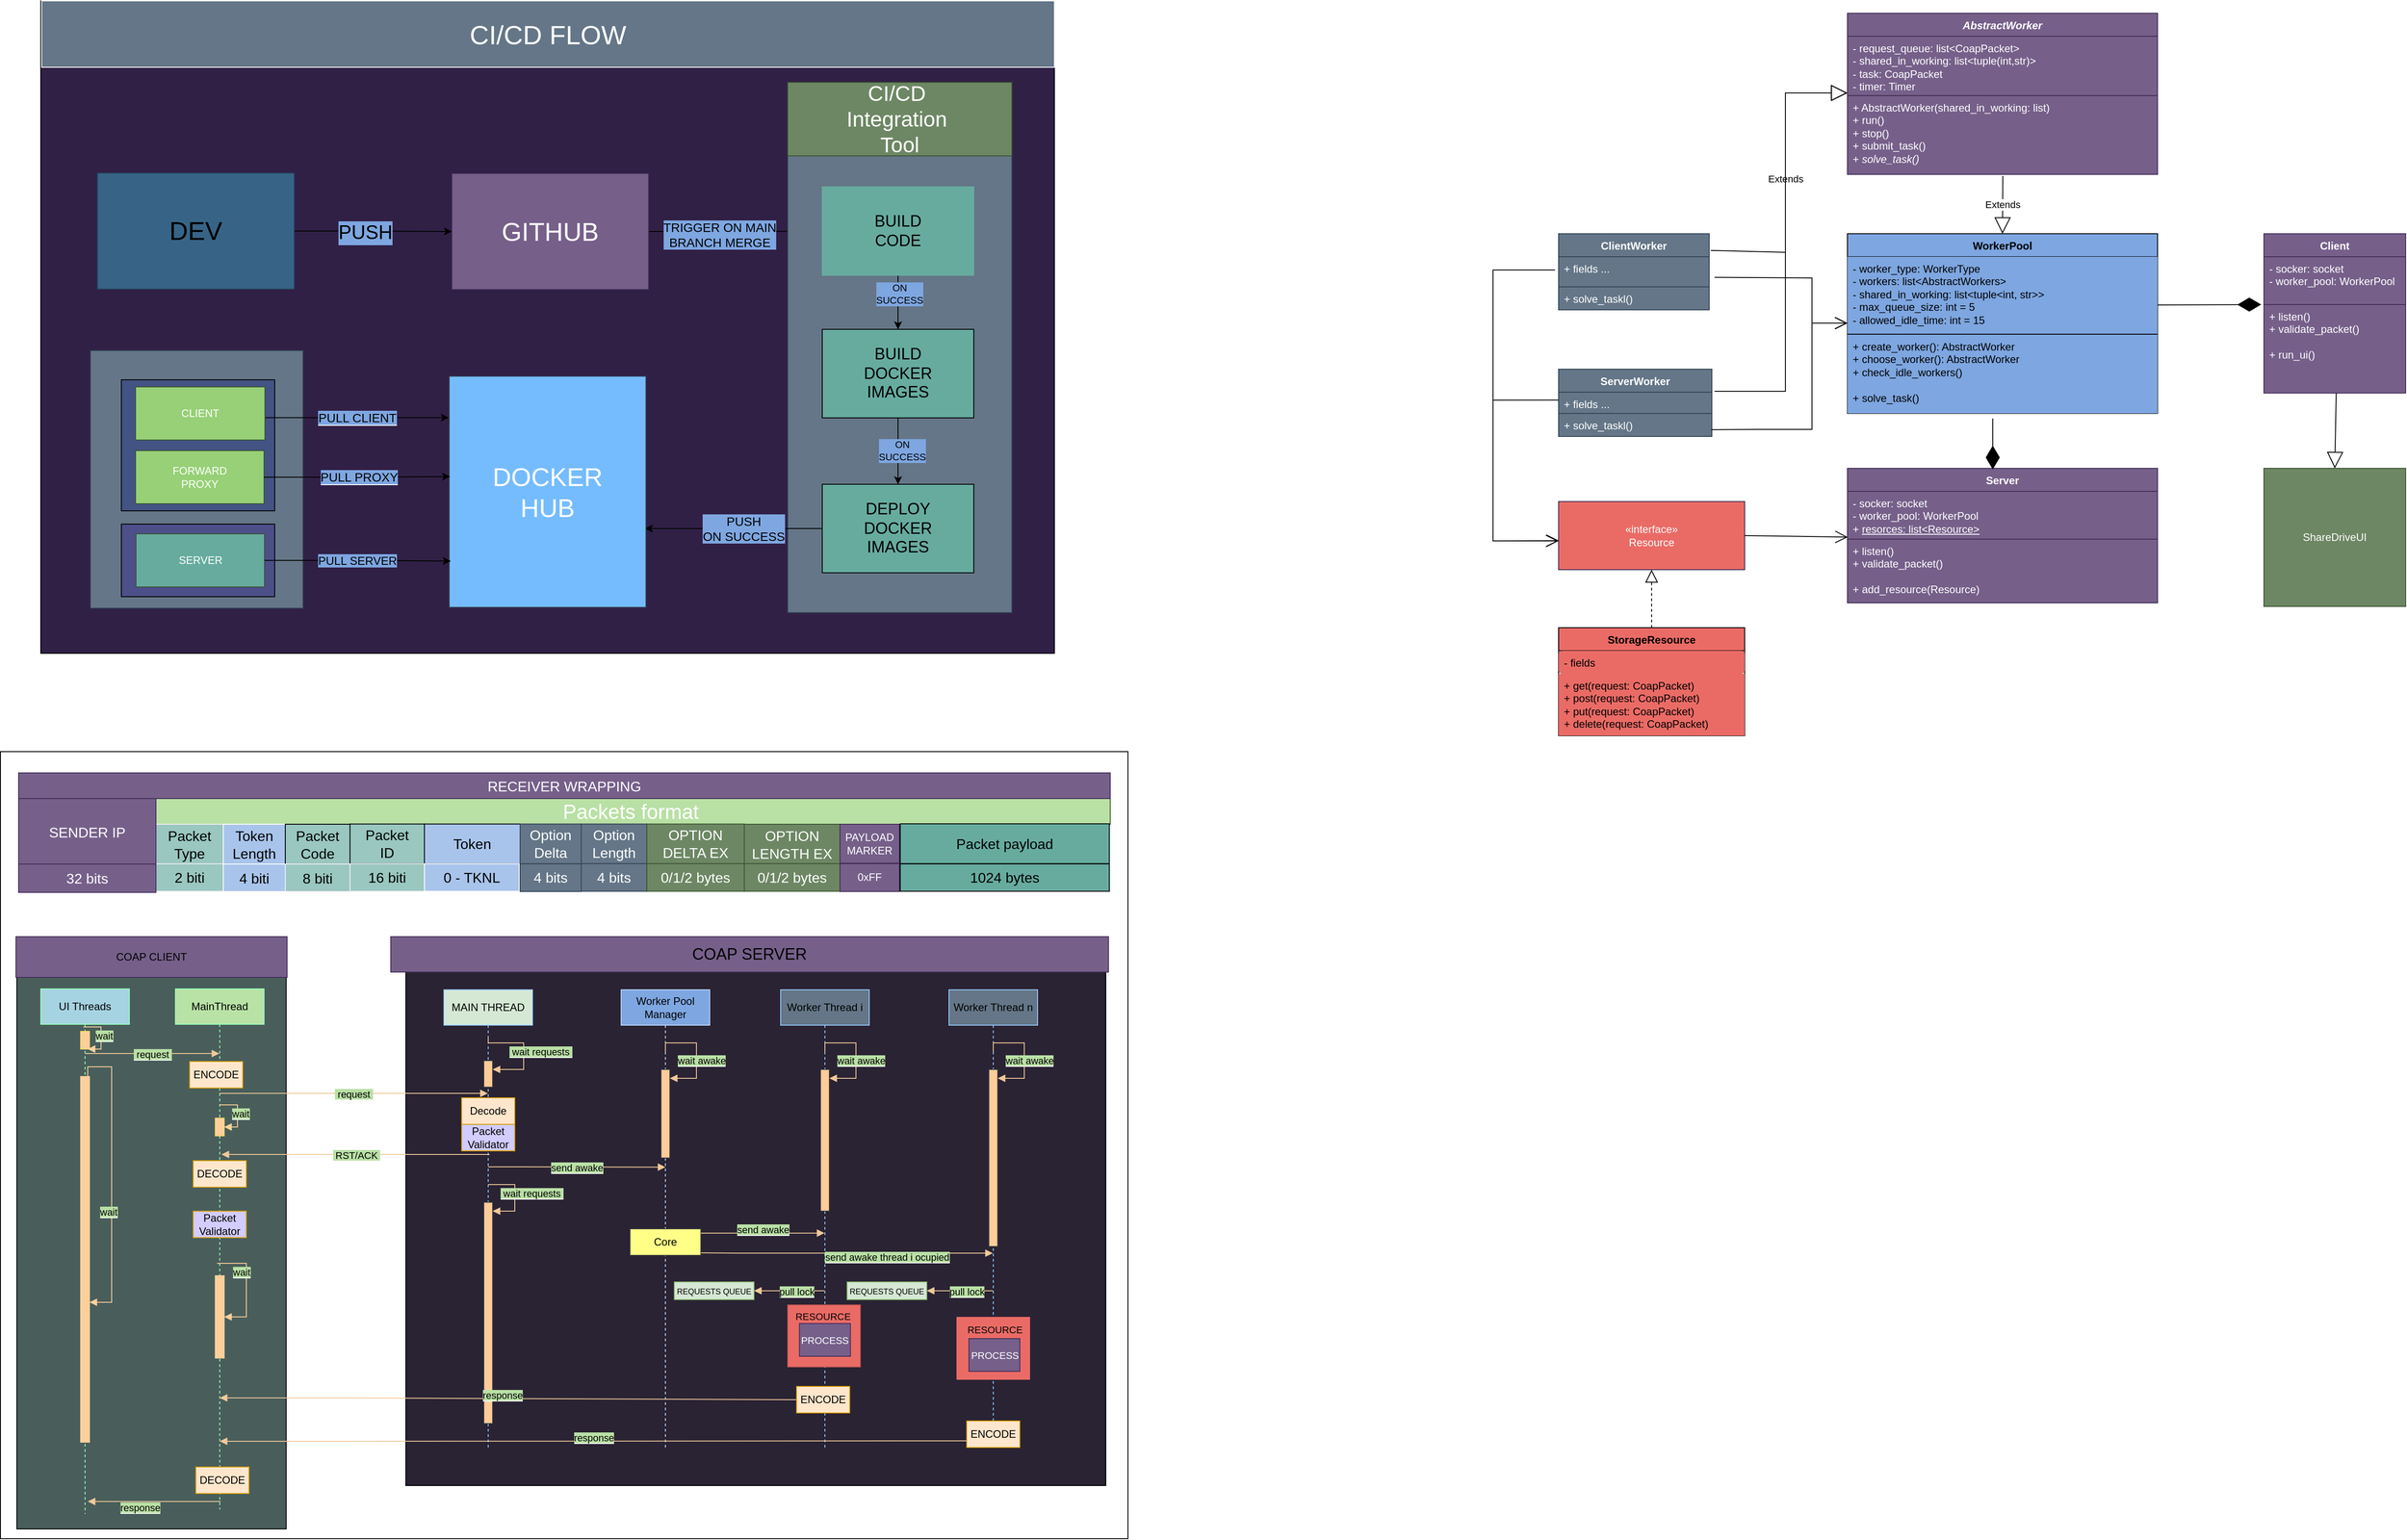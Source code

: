 <mxfile version="22.1.2" type="device">
  <diagram name="Page-1" id="2YBvvXClWsGukQMizWep">
    <mxGraphModel dx="2521" dy="2064" grid="1" gridSize="10" guides="1" tooltips="1" connect="1" arrows="1" fold="1" page="1" pageScale="1" pageWidth="850" pageHeight="1100" math="0" shadow="0">
      <root>
        <mxCell id="0" />
        <mxCell id="1" parent="0" />
        <mxCell id="6kbEfd7pB--qjmriXDOf-19" value="" style="rounded=0;whiteSpace=wrap;html=1;" parent="1" vertex="1">
          <mxGeometry x="-314.5" y="-96" width="1272.5" height="889" as="geometry" />
        </mxCell>
        <mxCell id="bfkDFO_SThVbLGaq-HxU-64" value="" style="html=1;whiteSpace=wrap;fillColor=#495E5B;" parent="1" vertex="1">
          <mxGeometry x="-296" y="159" width="304" height="623" as="geometry" />
        </mxCell>
        <mxCell id="bfkDFO_SThVbLGaq-HxU-4" value="" style="rounded=0;whiteSpace=wrap;html=1;fillColor=#2A2333;strokeColor=default;" parent="1" vertex="1">
          <mxGeometry x="143" y="113" width="790" height="620" as="geometry" />
        </mxCell>
        <mxCell id="bfkDFO_SThVbLGaq-HxU-5" value="&lt;font color=&quot;#030303&quot; style=&quot;font-size: 18px;&quot;&gt;COAP SERVER&lt;/font&gt;" style="rounded=0;whiteSpace=wrap;html=1;fillColor=#76608a;strokeColor=#432D57;fontColor=#ffffff;" parent="1" vertex="1">
          <mxGeometry x="126" y="113" width="810" height="40" as="geometry" />
        </mxCell>
        <mxCell id="bfkDFO_SThVbLGaq-HxU-9" value="MAIN THREAD" style="shape=umlLifeline;perimeter=lifelinePerimeter;whiteSpace=wrap;html=1;container=1;dropTarget=0;collapsible=0;recursiveResize=0;outlineConnect=0;portConstraint=eastwest;newEdgeStyle={&quot;curved&quot;:0,&quot;rounded&quot;:0};fillColor=#D5E8D4;strokeColor=#95CCFF;fontColor=#000000;" parent="1" vertex="1">
          <mxGeometry x="186" y="173" width="100" height="520" as="geometry" />
        </mxCell>
        <mxCell id="bfkDFO_SThVbLGaq-HxU-12" value="" style="html=1;points=[[0,0,0,0,5],[0,1,0,0,-5],[1,0,0,0,5],[1,1,0,0,-5]];perimeter=orthogonalPerimeter;outlineConnect=0;targetShapes=umlLifeline;portConstraint=eastwest;newEdgeStyle={&quot;curved&quot;:0,&quot;rounded&quot;:0};fillColor=#ffcc99;strokeColor=#36393d;" parent="bfkDFO_SThVbLGaq-HxU-9" vertex="1">
          <mxGeometry x="45" y="80" width="10" height="30" as="geometry" />
        </mxCell>
        <mxCell id="bfkDFO_SThVbLGaq-HxU-13" value="&lt;span style=&quot;background-color: rgb(185, 224, 165);&quot;&gt;&lt;font color=&quot;#000000&quot;&gt;&amp;nbsp;wait requests&amp;nbsp;&lt;/font&gt;&lt;/span&gt;" style="html=1;align=left;spacingLeft=2;endArrow=block;rounded=0;edgeStyle=orthogonalEdgeStyle;curved=0;rounded=0;exitX=0.5;exitY=0.105;exitDx=0;exitDy=0;exitPerimeter=0;strokeColor=#F0C89A;" parent="bfkDFO_SThVbLGaq-HxU-9" source="bfkDFO_SThVbLGaq-HxU-9" target="bfkDFO_SThVbLGaq-HxU-12" edge="1">
          <mxGeometry x="-0.54" y="-10" relative="1" as="geometry">
            <mxPoint x="60" y="60" as="sourcePoint" />
            <Array as="points">
              <mxPoint x="90" y="60" />
              <mxPoint x="90" y="90" />
            </Array>
            <mxPoint as="offset" />
          </mxGeometry>
        </mxCell>
        <mxCell id="bfkDFO_SThVbLGaq-HxU-59" value="" style="html=1;points=[[0,0,0,0,5],[0,1,0,0,-5],[1,0,0,0,5],[1,1,0,0,-5]];perimeter=orthogonalPerimeter;outlineConnect=0;targetShapes=umlLifeline;portConstraint=eastwest;newEdgeStyle={&quot;curved&quot;:0,&quot;rounded&quot;:0};fillColor=#ffcc99;strokeColor=#36393d;" parent="bfkDFO_SThVbLGaq-HxU-9" vertex="1">
          <mxGeometry x="45" y="240" width="10" height="250" as="geometry" />
        </mxCell>
        <mxCell id="bfkDFO_SThVbLGaq-HxU-60" value="&lt;span style=&quot;background-color: rgb(185, 224, 165);&quot;&gt;&lt;font color=&quot;#000000&quot;&gt;&amp;nbsp;wait requests&amp;nbsp;&lt;/font&gt;&lt;/span&gt;" style="html=1;align=left;spacingLeft=2;endArrow=block;rounded=0;edgeStyle=orthogonalEdgeStyle;curved=0;rounded=0;fillColor=#ffcc99;strokeColor=#F0C89A;" parent="bfkDFO_SThVbLGaq-HxU-9" target="bfkDFO_SThVbLGaq-HxU-59" edge="1">
          <mxGeometry x="-0.765" y="-10" relative="1" as="geometry">
            <mxPoint x="50" y="220" as="sourcePoint" />
            <Array as="points">
              <mxPoint x="80" y="250" />
            </Array>
            <mxPoint as="offset" />
          </mxGeometry>
        </mxCell>
        <mxCell id="bfkDFO_SThVbLGaq-HxU-15" value="&lt;font color=&quot;#000000&quot;&gt;MainThread&lt;/font&gt;" style="shape=umlLifeline;perimeter=lifelinePerimeter;whiteSpace=wrap;html=1;container=1;dropTarget=0;collapsible=0;recursiveResize=0;outlineConnect=0;portConstraint=eastwest;newEdgeStyle={&quot;curved&quot;:0,&quot;rounded&quot;:0};fillColor=#b9e2a6;strokeColor=#94ffb8;" parent="1" vertex="1">
          <mxGeometry x="-117" y="172" width="100" height="588" as="geometry" />
        </mxCell>
        <mxCell id="bfkDFO_SThVbLGaq-HxU-68" value="" style="html=1;points=[[0,0,0,0,5],[0,1,0,0,-5],[1,0,0,0,5],[1,1,0,0,-5]];perimeter=orthogonalPerimeter;outlineConnect=0;targetShapes=umlLifeline;portConstraint=eastwest;newEdgeStyle={&quot;curved&quot;:0,&quot;rounded&quot;:0};strokeColor=#fccf9b;fillColor=#fccf9b;" parent="bfkDFO_SThVbLGaq-HxU-15" vertex="1">
          <mxGeometry x="45" y="324" width="10" height="93" as="geometry" />
        </mxCell>
        <mxCell id="bfkDFO_SThVbLGaq-HxU-69" value="&lt;span style=&quot;background-color: rgb(185, 224, 165);&quot;&gt;&lt;font color=&quot;#000000&quot;&gt;wait&lt;/font&gt;&lt;/span&gt;" style="html=1;align=left;spacingLeft=2;endArrow=block;rounded=0;edgeStyle=orthogonalEdgeStyle;curved=0;rounded=0;strokeColor=#fccf9b;" parent="bfkDFO_SThVbLGaq-HxU-15" target="bfkDFO_SThVbLGaq-HxU-68" edge="1">
          <mxGeometry x="-0.765" y="-10" relative="1" as="geometry">
            <mxPoint x="47" y="310" as="sourcePoint" />
            <Array as="points">
              <mxPoint x="50" y="310" />
              <mxPoint x="80" y="310" />
              <mxPoint x="80" y="410" />
            </Array>
            <mxPoint as="offset" />
          </mxGeometry>
        </mxCell>
        <mxCell id="bfkDFO_SThVbLGaq-HxU-16" value="&lt;span style=&quot;background-color: rgb(185, 224, 165);&quot;&gt;&lt;font color=&quot;#000000&quot;&gt;&amp;nbsp;request&amp;nbsp;&lt;/font&gt;&lt;/span&gt;" style="html=1;verticalAlign=bottom;endArrow=block;curved=0;rounded=0;strokeColor=#F0C89A;" parent="1" edge="1">
          <mxGeometry x="0.002" y="-10" width="80" relative="1" as="geometry">
            <mxPoint x="-67.553" y="290" as="sourcePoint" />
            <mxPoint x="235.5" y="290" as="targetPoint" />
            <Array as="points">
              <mxPoint x="-1" y="290" />
              <mxPoint x="39" y="290" />
            </Array>
            <mxPoint as="offset" />
          </mxGeometry>
        </mxCell>
        <mxCell id="bfkDFO_SThVbLGaq-HxU-21" value="&lt;font color=&quot;#000000&quot;&gt;Worker Pool&lt;br&gt;Manager&lt;/font&gt;" style="shape=umlLifeline;perimeter=lifelinePerimeter;whiteSpace=wrap;html=1;container=1;dropTarget=0;collapsible=0;recursiveResize=0;outlineConnect=0;portConstraint=eastwest;newEdgeStyle={&quot;curved&quot;:0,&quot;rounded&quot;:0};fillColor=#7EA6E0;fontColor=#ffffff;strokeColor=#bdd8ff;" parent="1" vertex="1">
          <mxGeometry x="386" y="173" width="100" height="520" as="geometry" />
        </mxCell>
        <mxCell id="bfkDFO_SThVbLGaq-HxU-24" value="" style="html=1;points=[[0,0,0,0,5],[0,1,0,0,-5],[1,0,0,0,5],[1,1,0,0,-5]];perimeter=orthogonalPerimeter;outlineConnect=0;targetShapes=umlLifeline;portConstraint=eastwest;newEdgeStyle={&quot;curved&quot;:0,&quot;rounded&quot;:0};fillColor=#ffcc99;strokeColor=#36393d;" parent="bfkDFO_SThVbLGaq-HxU-21" vertex="1">
          <mxGeometry x="45" y="90" width="10" height="100" as="geometry" />
        </mxCell>
        <mxCell id="bfkDFO_SThVbLGaq-HxU-25" value="&lt;font style=&quot;background-color: rgb(185, 224, 165);&quot; color=&quot;#000000&quot;&gt;wait awake&lt;/font&gt;" style="html=1;align=left;spacingLeft=2;endArrow=block;rounded=0;edgeStyle=orthogonalEdgeStyle;curved=0;rounded=0;fillColor=#ffcc99;strokeColor=#F0C89A;" parent="bfkDFO_SThVbLGaq-HxU-21" target="bfkDFO_SThVbLGaq-HxU-24" edge="1">
          <mxGeometry x="-1" y="-14" relative="1" as="geometry">
            <mxPoint x="50" y="70" as="sourcePoint" />
            <Array as="points">
              <mxPoint x="50" y="60" />
              <mxPoint x="85" y="60" />
              <mxPoint x="85" y="100" />
            </Array>
            <mxPoint x="-4" y="10" as="offset" />
          </mxGeometry>
        </mxCell>
        <mxCell id="bfkDFO_SThVbLGaq-HxU-23" value="&lt;span style=&quot;background-color: rgb(185, 224, 165);&quot;&gt;&lt;font color=&quot;#000000&quot;&gt;send awake&lt;/font&gt;&lt;/span&gt;" style="html=1;verticalAlign=bottom;endArrow=block;rounded=0;entryX=0.5;entryY=0.306;entryDx=0;entryDy=0;entryPerimeter=0;fillColor=#ffcc99;strokeColor=#F0C89A;" parent="1" edge="1">
          <mxGeometry x="0.001" y="-10" width="80" relative="1" as="geometry">
            <mxPoint x="235.929" y="373" as="sourcePoint" />
            <mxPoint x="436" y="373.36" as="targetPoint" />
            <Array as="points">
              <mxPoint x="276" y="373" />
            </Array>
            <mxPoint as="offset" />
          </mxGeometry>
        </mxCell>
        <mxCell id="bfkDFO_SThVbLGaq-HxU-27" value="Core" style="html=1;whiteSpace=wrap;fillColor=#ffff88;strokeColor=#36393d;fontColor=#000000;" parent="1" vertex="1">
          <mxGeometry x="396" y="443" width="80" height="30" as="geometry" />
        </mxCell>
        <mxCell id="bfkDFO_SThVbLGaq-HxU-28" value="&lt;font color=&quot;#000000&quot;&gt;Worker Thread i&lt;/font&gt;" style="shape=umlLifeline;perimeter=lifelinePerimeter;whiteSpace=wrap;html=1;container=1;dropTarget=0;collapsible=0;recursiveResize=0;outlineConnect=0;portConstraint=eastwest;newEdgeStyle={&quot;curved&quot;:0,&quot;rounded&quot;:0};fillColor=#647687;fontColor=#ffffff;strokeColor=#95CCFF;" parent="1" vertex="1">
          <mxGeometry x="566" y="173" width="100" height="520" as="geometry" />
        </mxCell>
        <mxCell id="bfkDFO_SThVbLGaq-HxU-33" value="" style="html=1;points=[[0,0,0,0,5],[0,1,0,0,-5],[1,0,0,0,5],[1,1,0,0,-5]];perimeter=orthogonalPerimeter;outlineConnect=0;targetShapes=umlLifeline;portConstraint=eastwest;newEdgeStyle={&quot;curved&quot;:0,&quot;rounded&quot;:0};fillColor=#ffcc99;strokeColor=#36393d;" parent="bfkDFO_SThVbLGaq-HxU-28" vertex="1">
          <mxGeometry x="45" y="90" width="10" height="160" as="geometry" />
        </mxCell>
        <mxCell id="bfkDFO_SThVbLGaq-HxU-34" value="&lt;font style=&quot;background-color: rgb(185, 224, 165);&quot; color=&quot;#000000&quot;&gt;wait awake&lt;/font&gt;" style="html=1;align=left;spacingLeft=2;endArrow=block;rounded=0;edgeStyle=orthogonalEdgeStyle;curved=0;rounded=0;strokeColor=#F0C89A;" parent="bfkDFO_SThVbLGaq-HxU-28" target="bfkDFO_SThVbLGaq-HxU-33" edge="1">
          <mxGeometry x="-1" y="-14" relative="1" as="geometry">
            <mxPoint x="50" y="70" as="sourcePoint" />
            <Array as="points">
              <mxPoint x="50" y="70" />
              <mxPoint x="50" y="60" />
              <mxPoint x="85" y="60" />
              <mxPoint x="85" y="100" />
            </Array>
            <mxPoint x="-4" y="10" as="offset" />
          </mxGeometry>
        </mxCell>
        <mxCell id="bfkDFO_SThVbLGaq-HxU-31" value="&lt;font style=&quot;background-color: rgb(185, 224, 165);&quot; color=&quot;#000000&quot;&gt;send awake&lt;/font&gt;" style="html=1;verticalAlign=bottom;endArrow=block;curved=0;rounded=0;strokeColor=#F0C89A;" parent="1" edge="1">
          <mxGeometry x="0.006" y="-5" width="80" relative="1" as="geometry">
            <mxPoint x="476" y="447.82" as="sourcePoint" />
            <mxPoint x="615.5" y="447.82" as="targetPoint" />
            <Array as="points">
              <mxPoint x="506" y="447.82" />
              <mxPoint x="596" y="447.82" />
            </Array>
            <mxPoint as="offset" />
          </mxGeometry>
        </mxCell>
        <mxCell id="bfkDFO_SThVbLGaq-HxU-32" value="&lt;font style=&quot;font-size: 9px;&quot;&gt;REQUESTS QUEUE&lt;/font&gt;" style="rounded=0;whiteSpace=wrap;html=1;fillColor=#d5e8d4;strokeColor=#82b366;fontColor=#000000;" parent="1" vertex="1">
          <mxGeometry x="446" y="503" width="90" height="20" as="geometry" />
        </mxCell>
        <mxCell id="bfkDFO_SThVbLGaq-HxU-35" value="&lt;font style=&quot;background-color: rgb(185, 224, 165);&quot; color=&quot;#000000&quot;&gt;pull lock&lt;/font&gt;" style="html=1;verticalAlign=bottom;endArrow=block;curved=0;rounded=0;entryX=1;entryY=0.5;entryDx=0;entryDy=0;strokeColor=#F0C89A;" parent="1" source="bfkDFO_SThVbLGaq-HxU-28" target="bfkDFO_SThVbLGaq-HxU-32" edge="1">
          <mxGeometry x="-0.212" y="10" width="80" relative="1" as="geometry">
            <mxPoint x="346" y="403" as="sourcePoint" />
            <mxPoint x="426" y="403" as="targetPoint" />
            <mxPoint as="offset" />
          </mxGeometry>
        </mxCell>
        <mxCell id="bfkDFO_SThVbLGaq-HxU-36" value="" style="html=1;whiteSpace=wrap;fillColor=#EA6B66;strokeColor=#b85450;fontColor=#000000;" parent="1" vertex="1">
          <mxGeometry x="574" y="529" width="82" height="70" as="geometry" />
        </mxCell>
        <mxCell id="bfkDFO_SThVbLGaq-HxU-40" value="&lt;span style=&quot;background-color: rgb(185, 224, 165);&quot;&gt;&lt;font color=&quot;#000000&quot;&gt;&amp;nbsp;RST/ACK&amp;nbsp;&lt;/font&gt;&lt;/span&gt;" style="html=1;verticalAlign=bottom;endArrow=block;curved=0;rounded=0;strokeColor=#F0C89A;" parent="1" edge="1">
          <mxGeometry x="-0.004" y="10" width="80" relative="1" as="geometry">
            <mxPoint x="237.5" y="359" as="sourcePoint" />
            <mxPoint x="-65" y="359" as="targetPoint" />
            <mxPoint as="offset" />
          </mxGeometry>
        </mxCell>
        <mxCell id="bfkDFO_SThVbLGaq-HxU-45" value="&lt;span style=&quot;background-color: rgb(185, 224, 165);&quot;&gt;&lt;font color=&quot;#000000&quot;&gt;response&lt;/font&gt;&lt;/span&gt;" style="html=1;verticalAlign=bottom;endArrow=block;curved=0;rounded=0;exitX=0;exitY=0.5;exitDx=0;exitDy=0;strokeColor=#F0C89A;" parent="1" source="bfkDFO_SThVbLGaq-HxU-55" target="bfkDFO_SThVbLGaq-HxU-15" edge="1">
          <mxGeometry x="0.018" y="5" width="80" relative="1" as="geometry">
            <mxPoint x="558.5" y="608" as="sourcePoint" />
            <mxPoint x="-70" y="613" as="targetPoint" />
            <Array as="points">
              <mxPoint x="79" y="634" />
            </Array>
            <mxPoint as="offset" />
          </mxGeometry>
        </mxCell>
        <mxCell id="bfkDFO_SThVbLGaq-HxU-46" value="Worker Thread n" style="shape=umlLifeline;perimeter=lifelinePerimeter;whiteSpace=wrap;html=1;container=1;dropTarget=0;collapsible=0;recursiveResize=0;outlineConnect=0;portConstraint=eastwest;newEdgeStyle={&quot;curved&quot;:0,&quot;rounded&quot;:0};fillColor=#647687;fontColor=#000000;strokeColor=#95CBFF;" parent="1" vertex="1">
          <mxGeometry x="756" y="173" width="100" height="520" as="geometry" />
        </mxCell>
        <mxCell id="bfkDFO_SThVbLGaq-HxU-47" value="" style="html=1;points=[[0,0,0,0,5],[0,1,0,0,-5],[1,0,0,0,5],[1,1,0,0,-5]];perimeter=orthogonalPerimeter;outlineConnect=0;targetShapes=umlLifeline;portConstraint=eastwest;newEdgeStyle={&quot;curved&quot;:0,&quot;rounded&quot;:0};fillColor=#ffcc99;strokeColor=#36393d;" parent="bfkDFO_SThVbLGaq-HxU-46" vertex="1">
          <mxGeometry x="45" y="90" width="10" height="200" as="geometry" />
        </mxCell>
        <mxCell id="bfkDFO_SThVbLGaq-HxU-48" value="&lt;font style=&quot;background-color: rgb(185, 224, 165);&quot; color=&quot;#000000&quot;&gt;wait awake&lt;/font&gt;" style="html=1;align=left;spacingLeft=2;endArrow=block;rounded=0;edgeStyle=orthogonalEdgeStyle;curved=0;rounded=0;strokeColor=#F0C89A;" parent="bfkDFO_SThVbLGaq-HxU-46" target="bfkDFO_SThVbLGaq-HxU-47" edge="1">
          <mxGeometry x="-1" y="-14" relative="1" as="geometry">
            <mxPoint x="50" y="70" as="sourcePoint" />
            <Array as="points">
              <mxPoint x="50" y="70" />
              <mxPoint x="50" y="60" />
              <mxPoint x="85" y="60" />
              <mxPoint x="85" y="100" />
            </Array>
            <mxPoint x="-4" y="10" as="offset" />
          </mxGeometry>
        </mxCell>
        <mxCell id="bfkDFO_SThVbLGaq-HxU-49" value="&lt;span style=&quot;background-color: rgb(185, 224, 165);&quot;&gt;&lt;font color=&quot;#000000&quot;&gt;pull lock&lt;/font&gt;&lt;/span&gt;" style="html=1;verticalAlign=bottom;endArrow=block;curved=0;rounded=0;entryX=1;entryY=0.5;entryDx=0;entryDy=0;strokeColor=#F0C89A;" parent="1" source="bfkDFO_SThVbLGaq-HxU-46" target="bfkDFO_SThVbLGaq-HxU-52" edge="1">
          <mxGeometry x="-0.212" y="10" width="80" relative="1" as="geometry">
            <mxPoint x="536" y="403" as="sourcePoint" />
            <mxPoint x="756" y="513" as="targetPoint" />
            <mxPoint as="offset" />
          </mxGeometry>
        </mxCell>
        <mxCell id="bfkDFO_SThVbLGaq-HxU-51" value="ENCODE" style="html=1;whiteSpace=wrap;fillColor=#ffe6cc;strokeColor=#d79b00;fontColor=#000000;" parent="1" vertex="1">
          <mxGeometry x="776" y="660" width="60" height="30" as="geometry" />
        </mxCell>
        <mxCell id="bfkDFO_SThVbLGaq-HxU-52" value="&lt;font style=&quot;font-size: 9px;&quot;&gt;REQUESTS QUEUE&lt;/font&gt;" style="rounded=0;whiteSpace=wrap;html=1;fillColor=#d5e8d4;strokeColor=#82b366;fontColor=#000000;" parent="1" vertex="1">
          <mxGeometry x="641" y="503" width="90" height="20" as="geometry" />
        </mxCell>
        <mxCell id="bfkDFO_SThVbLGaq-HxU-53" value="&lt;span style=&quot;background-color: rgb(185, 224, 165);&quot;&gt;&lt;font color=&quot;#000000&quot;&gt;response&lt;/font&gt;&lt;/span&gt;" style="html=1;verticalAlign=bottom;endArrow=block;curved=0;rounded=0;strokeColor=#F0C89A;exitX=0;exitY=0.75;exitDx=0;exitDy=0;" parent="1" source="bfkDFO_SThVbLGaq-HxU-51" target="bfkDFO_SThVbLGaq-HxU-15" edge="1">
          <mxGeometry y="5" width="80" relative="1" as="geometry">
            <mxPoint x="719" y="653" as="sourcePoint" />
            <mxPoint x="-58" y="653" as="targetPoint" />
            <Array as="points">
              <mxPoint x="72" y="683" />
            </Array>
            <mxPoint as="offset" />
          </mxGeometry>
        </mxCell>
        <mxCell id="bfkDFO_SThVbLGaq-HxU-54" value="&lt;span style=&quot;background-color: rgb(185, 224, 165);&quot;&gt;&lt;font color=&quot;#000000&quot;&gt;send awake thread i ocupied&lt;/font&gt;&lt;/span&gt;" style="html=1;verticalAlign=bottom;endArrow=block;curved=0;rounded=0;exitX=1.002;exitY=0.905;exitDx=0;exitDy=0;exitPerimeter=0;strokeColor=#F0C89A;" parent="1" source="bfkDFO_SThVbLGaq-HxU-27" edge="1">
          <mxGeometry x="0.274" y="-13" width="80" relative="1" as="geometry">
            <mxPoint x="486" y="471" as="sourcePoint" />
            <mxPoint x="805.5" y="470.5" as="targetPoint" />
            <Array as="points">
              <mxPoint x="516" y="470.5" />
              <mxPoint x="556" y="470.5" />
              <mxPoint x="606" y="470.5" />
            </Array>
            <mxPoint as="offset" />
          </mxGeometry>
        </mxCell>
        <mxCell id="bfkDFO_SThVbLGaq-HxU-55" value="ENCODE" style="html=1;whiteSpace=wrap;fillColor=#ffe6cc;strokeColor=#d79b00;fontColor=#000000;" parent="1" vertex="1">
          <mxGeometry x="584" y="621" width="60" height="30" as="geometry" />
        </mxCell>
        <mxCell id="bfkDFO_SThVbLGaq-HxU-56" value="Decode" style="html=1;whiteSpace=wrap;fillColor=#ffe6cc;strokeColor=#d79b00;fontColor=#000000;" parent="1" vertex="1">
          <mxGeometry x="206" y="295" width="60" height="30" as="geometry" />
        </mxCell>
        <mxCell id="bfkDFO_SThVbLGaq-HxU-65" value="" style="html=1;points=[[0,0,0,0,5],[0,1,0,0,-5],[1,0,0,0,5],[1,1,0,0,-5]];perimeter=orthogonalPerimeter;outlineConnect=0;targetShapes=umlLifeline;portConstraint=eastwest;newEdgeStyle={&quot;curved&quot;:0,&quot;rounded&quot;:0};strokeColor=#FFD966;fillColor=#fccf9b;" parent="1" vertex="1">
          <mxGeometry x="-72" y="318" width="10" height="20" as="geometry" />
        </mxCell>
        <mxCell id="bfkDFO_SThVbLGaq-HxU-66" value="&lt;font style=&quot;background-color: rgb(185, 224, 165);&quot; color=&quot;#000000&quot;&gt;wait&lt;/font&gt;" style="html=1;align=left;spacingLeft=2;endArrow=block;rounded=0;edgeStyle=orthogonalEdgeStyle;curved=0;rounded=0;strokeColor=#f9d29d;" parent="1" target="bfkDFO_SThVbLGaq-HxU-65" edge="1">
          <mxGeometry y="-10" relative="1" as="geometry">
            <mxPoint x="-67" y="303" as="sourcePoint" />
            <Array as="points">
              <mxPoint x="-47" y="303" />
              <mxPoint x="-47" y="328" />
            </Array>
            <mxPoint as="offset" />
          </mxGeometry>
        </mxCell>
        <mxCell id="NXG5TVBwu8Oyc2Any5oV-1" value="&lt;font style=&quot;font-size: 23px;&quot;&gt;Packets format&lt;/font&gt;" style="rounded=0;whiteSpace=wrap;html=1;fillColor=#B9E0A5;strokeColor=#3A5431;fontColor=#ffffff;fontSize=16;" parent="1" vertex="1">
          <mxGeometry x="-144" y="-43" width="1082" height="29" as="geometry" />
        </mxCell>
        <mxCell id="NXG5TVBwu8Oyc2Any5oV-2" value="Packet&lt;br style=&quot;font-size: 16px;&quot;&gt;Type" style="rounded=0;whiteSpace=wrap;html=1;fillColor=#9AC7BF;strokeColor=#F0F0F0;fontSize=16;" parent="1" vertex="1">
          <mxGeometry x="-139" y="-14" width="76" height="45" as="geometry" />
        </mxCell>
        <mxCell id="NXG5TVBwu8Oyc2Any5oV-3" value="Token&lt;br style=&quot;font-size: 16px;&quot;&gt;Length" style="rounded=0;whiteSpace=wrap;html=1;strokeColor=#FFFFFF;fillColor=#A9C4EB;fontSize=16;" parent="1" vertex="1">
          <mxGeometry x="-63" y="-14" width="70" height="45" as="geometry" />
        </mxCell>
        <mxCell id="NXG5TVBwu8Oyc2Any5oV-4" value="Packet&lt;br style=&quot;font-size: 16px;&quot;&gt;Code" style="rounded=0;whiteSpace=wrap;html=1;fillColor=#9AC7BF;fontSize=16;" parent="1" vertex="1">
          <mxGeometry x="7" y="-14" width="73" height="45" as="geometry" />
        </mxCell>
        <mxCell id="NXG5TVBwu8Oyc2Any5oV-5" value="Packet&lt;br&gt;ID" style="rounded=0;whiteSpace=wrap;html=1;fillColor=#9AC7BF;fontSize=16;" parent="1" vertex="1">
          <mxGeometry x="80" y="-14.25" width="84" height="45" as="geometry" />
        </mxCell>
        <mxCell id="NXG5TVBwu8Oyc2Any5oV-6" value="Token" style="rounded=0;whiteSpace=wrap;html=1;fillColor=#A9C4EB;fontSize=16;" parent="1" vertex="1">
          <mxGeometry x="164" y="-14.25" width="108" height="45" as="geometry" />
        </mxCell>
        <mxCell id="NXG5TVBwu8Oyc2Any5oV-9" value="Packet payload" style="rounded=0;whiteSpace=wrap;html=1;fillColor=#67AB9F;fontSize=16;" parent="1" vertex="1">
          <mxGeometry x="701" y="-14.5" width="236" height="45" as="geometry" />
        </mxCell>
        <mxCell id="NXG5TVBwu8Oyc2Any5oV-10" value="2 biti" style="rounded=0;whiteSpace=wrap;html=1;fillColor=#9AC7BF;strokeColor=#F0F0F0;fontSize=16;" parent="1" vertex="1">
          <mxGeometry x="-139" y="30.75" width="76" height="31" as="geometry" />
        </mxCell>
        <mxCell id="NXG5TVBwu8Oyc2Any5oV-11" value="4 biti" style="rounded=0;whiteSpace=wrap;html=1;strokeColor=#FFFFFF;fillColor=#A9C4EB;fontSize=16;" parent="1" vertex="1">
          <mxGeometry x="-63" y="31" width="70" height="31" as="geometry" />
        </mxCell>
        <mxCell id="NXG5TVBwu8Oyc2Any5oV-12" value="8 biti" style="rounded=0;whiteSpace=wrap;html=1;fillColor=#9AC7BF;strokeColor=#F0F0F0;fontSize=16;" parent="1" vertex="1">
          <mxGeometry x="7" y="31" width="73" height="31" as="geometry" />
        </mxCell>
        <mxCell id="NXG5TVBwu8Oyc2Any5oV-13" value="16 biti" style="rounded=0;whiteSpace=wrap;html=1;fillColor=#9AC7BF;strokeColor=#F0F0F0;fontSize=16;" parent="1" vertex="1">
          <mxGeometry x="80" y="30.75" width="84" height="31" as="geometry" />
        </mxCell>
        <mxCell id="NXG5TVBwu8Oyc2Any5oV-14" value="0 - TKNL" style="rounded=0;whiteSpace=wrap;html=1;strokeColor=#FFFFFF;fillColor=#A9C4EB;fontSize=16;" parent="1" vertex="1">
          <mxGeometry x="164" y="30.75" width="107" height="31" as="geometry" />
        </mxCell>
        <mxCell id="NXG5TVBwu8Oyc2Any5oV-17" value="1024 bytes" style="rounded=0;whiteSpace=wrap;html=1;fillColor=#67AB9F;fontSize=16;" parent="1" vertex="1">
          <mxGeometry x="701" y="30.75" width="236" height="31" as="geometry" />
        </mxCell>
        <mxCell id="6kbEfd7pB--qjmriXDOf-2" value="DECODE" style="html=1;whiteSpace=wrap;fillColor=#ffe6cc;strokeColor=#d79b00;fontColor=#000000;" parent="1" vertex="1">
          <mxGeometry x="-97" y="366" width="60" height="30" as="geometry" />
        </mxCell>
        <mxCell id="6kbEfd7pB--qjmriXDOf-3" value="Packet Validator" style="html=1;whiteSpace=wrap;fillColor=#d2ccff;strokeColor=#d79b00;fontColor=#000000;" parent="1" vertex="1">
          <mxGeometry x="-97" y="423" width="60" height="30" as="geometry" />
        </mxCell>
        <mxCell id="6kbEfd7pB--qjmriXDOf-7" value="&lt;font color=&quot;#000000&quot;&gt;COAP CLIENT&lt;/font&gt;" style="rounded=0;whiteSpace=wrap;html=1;fillColor=#76608a;fontColor=#ffffff;strokeColor=#432D57;" parent="1" vertex="1">
          <mxGeometry x="-297" y="113" width="306" height="46" as="geometry" />
        </mxCell>
        <mxCell id="6kbEfd7pB--qjmriXDOf-8" value="&lt;font color=&quot;#000000&quot;&gt;UI Threads&lt;/font&gt;" style="shape=umlLifeline;perimeter=lifelinePerimeter;whiteSpace=wrap;html=1;container=1;dropTarget=0;collapsible=0;recursiveResize=0;outlineConnect=0;portConstraint=eastwest;newEdgeStyle={&quot;curved&quot;:0,&quot;rounded&quot;:0};fillColor=#a6d3e2;strokeColor=#94ffb8;" parent="1" vertex="1">
          <mxGeometry x="-269" y="172" width="100" height="593" as="geometry" />
        </mxCell>
        <mxCell id="6kbEfd7pB--qjmriXDOf-9" value="" style="html=1;points=[[0,0,0,0,5],[0,1,0,0,-5],[1,0,0,0,5],[1,1,0,0,-5]];perimeter=orthogonalPerimeter;outlineConnect=0;targetShapes=umlLifeline;portConstraint=eastwest;newEdgeStyle={&quot;curved&quot;:0,&quot;rounded&quot;:0};strokeColor=#fccf9b;fillColor=#fccf9b;" parent="6kbEfd7pB--qjmriXDOf-8" vertex="1">
          <mxGeometry x="45" y="99" width="10" height="413" as="geometry" />
        </mxCell>
        <mxCell id="6kbEfd7pB--qjmriXDOf-10" value="&lt;span style=&quot;background-color: rgb(185, 224, 165);&quot;&gt;&lt;font color=&quot;#000000&quot;&gt;wait&lt;/font&gt;&lt;/span&gt;" style="html=1;align=left;spacingLeft=2;endArrow=block;rounded=0;edgeStyle=orthogonalEdgeStyle;curved=0;rounded=0;strokeColor=#fccf9b;" parent="6kbEfd7pB--qjmriXDOf-8" target="6kbEfd7pB--qjmriXDOf-9" edge="1">
          <mxGeometry x="-0.765" y="-10" relative="1" as="geometry">
            <mxPoint x="47" y="310" as="sourcePoint" />
            <Array as="points">
              <mxPoint x="53" y="310" />
              <mxPoint x="53" y="88" />
              <mxPoint x="80" y="88" />
              <mxPoint x="80" y="354" />
            </Array>
            <mxPoint as="offset" />
          </mxGeometry>
        </mxCell>
        <mxCell id="6kbEfd7pB--qjmriXDOf-11" value="ENCODE" style="html=1;whiteSpace=wrap;fillColor=#ffe6cc;strokeColor=#d79b00;fontColor=#000000;" parent="1" vertex="1">
          <mxGeometry x="-101" y="254" width="60" height="30" as="geometry" />
        </mxCell>
        <mxCell id="6kbEfd7pB--qjmriXDOf-12" value="" style="html=1;points=[[0,0,0,0,5],[0,1,0,0,-5],[1,0,0,0,5],[1,1,0,0,-5]];perimeter=orthogonalPerimeter;outlineConnect=0;targetShapes=umlLifeline;portConstraint=eastwest;newEdgeStyle={&quot;curved&quot;:0,&quot;rounded&quot;:0};strokeColor=#FFD966;fillColor=#fccf9b;" parent="1" vertex="1">
          <mxGeometry x="-224" y="220" width="10" height="20" as="geometry" />
        </mxCell>
        <mxCell id="6kbEfd7pB--qjmriXDOf-13" value="&lt;font style=&quot;background-color: rgb(185, 224, 165);&quot; color=&quot;#000000&quot;&gt;wait&lt;/font&gt;" style="html=1;align=left;spacingLeft=2;endArrow=block;rounded=0;edgeStyle=orthogonalEdgeStyle;curved=0;rounded=0;strokeColor=#f9d29d;" parent="1" edge="1">
          <mxGeometry y="-10" relative="1" as="geometry">
            <mxPoint x="-221" y="214.97" as="sourcePoint" />
            <Array as="points">
              <mxPoint x="-201" y="214.97" />
              <mxPoint x="-201" y="239.97" />
            </Array>
            <mxPoint as="offset" />
            <mxPoint x="-216" y="239.97" as="targetPoint" />
          </mxGeometry>
        </mxCell>
        <mxCell id="6kbEfd7pB--qjmriXDOf-14" value="&lt;span style=&quot;background-color: rgb(185, 224, 165);&quot;&gt;&lt;font color=&quot;#000000&quot;&gt;&amp;nbsp;request&amp;nbsp;&lt;/font&gt;&lt;/span&gt;" style="html=1;verticalAlign=bottom;endArrow=block;curved=0;rounded=0;strokeColor=#F0C89A;" parent="1" target="bfkDFO_SThVbLGaq-HxU-15" edge="1">
          <mxGeometry x="0.002" y="-10" width="80" relative="1" as="geometry">
            <mxPoint x="-218.523" y="245" as="sourcePoint" />
            <mxPoint x="-66" y="243" as="targetPoint" />
            <Array as="points">
              <mxPoint x="-151.97" y="245" />
              <mxPoint x="-111.97" y="245" />
            </Array>
            <mxPoint as="offset" />
          </mxGeometry>
        </mxCell>
        <mxCell id="6kbEfd7pB--qjmriXDOf-15" value="DECODE" style="html=1;whiteSpace=wrap;fillColor=#ffe6cc;strokeColor=#d79b00;fontColor=#000000;" parent="1" vertex="1">
          <mxGeometry x="-94" y="712" width="60" height="30" as="geometry" />
        </mxCell>
        <mxCell id="6kbEfd7pB--qjmriXDOf-16" value="&lt;span style=&quot;background-color: rgb(185, 224, 165);&quot;&gt;&lt;font color=&quot;#000000&quot;&gt;response&lt;/font&gt;&lt;/span&gt;" style="html=1;verticalAlign=bottom;endArrow=block;curved=0;rounded=0;strokeColor=#F0C89A;" parent="1" edge="1">
          <mxGeometry x="0.213" y="16" width="80" relative="1" as="geometry">
            <mxPoint x="-66" y="751" as="sourcePoint" />
            <mxPoint x="-216" y="751" as="targetPoint" />
            <Array as="points" />
            <mxPoint as="offset" />
          </mxGeometry>
        </mxCell>
        <mxCell id="FPbYNPfOj-ovu69s9hR5-5" value="&lt;font style=&quot;font-size: 16px;&quot;&gt;RECEIVER WRAPPING&lt;/font&gt;" style="rounded=0;whiteSpace=wrap;html=1;fillColor=#76608a;fontColor=#ffffff;strokeColor=#432D57;" parent="1" vertex="1">
          <mxGeometry x="-294" y="-72" width="1232" height="29" as="geometry" />
        </mxCell>
        <mxCell id="FPbYNPfOj-ovu69s9hR5-6" value="&lt;span style=&quot;font-size: 16px;&quot;&gt;SENDER IP&lt;/span&gt;" style="rounded=0;whiteSpace=wrap;html=1;fillColor=#76608a;fontColor=#ffffff;strokeColor=#432D57;" parent="1" vertex="1">
          <mxGeometry x="-294" y="-43" width="155" height="75" as="geometry" />
        </mxCell>
        <mxCell id="FPbYNPfOj-ovu69s9hR5-8" value="&lt;span style=&quot;font-size: 16px;&quot;&gt;32 bits&lt;/span&gt;" style="rounded=0;whiteSpace=wrap;html=1;fillColor=#76608a;fontColor=#ffffff;strokeColor=#432D57;" parent="1" vertex="1">
          <mxGeometry x="-294" y="31" width="155" height="32" as="geometry" />
        </mxCell>
        <mxCell id="ZZUEbGTLIr4TDvuDouhW-1" value="" style="rounded=0;whiteSpace=wrap;html=1;fillColor=#312046;" parent="1" vertex="1">
          <mxGeometry x="-269" y="-944" width="1144" height="737" as="geometry" />
        </mxCell>
        <mxCell id="ZZUEbGTLIr4TDvuDouhW-2" value="&lt;font style=&quot;font-size: 30px;&quot;&gt;CI/CD FLOW&lt;/font&gt;" style="rounded=0;whiteSpace=wrap;html=1;fillColor=#647687;fontColor=#ffffff;strokeColor=#ffffff;" parent="1" vertex="1">
          <mxGeometry x="-268" y="-944" width="1143" height="75" as="geometry" />
        </mxCell>
        <mxCell id="ZZUEbGTLIr4TDvuDouhW-17" style="edgeStyle=orthogonalEdgeStyle;rounded=0;orthogonalLoop=1;jettySize=auto;html=1;" parent="1" source="ZZUEbGTLIr4TDvuDouhW-3" target="ZZUEbGTLIr4TDvuDouhW-4" edge="1">
          <mxGeometry relative="1" as="geometry" />
        </mxCell>
        <mxCell id="ZZUEbGTLIr4TDvuDouhW-31" value="&lt;font style=&quot;font-size: 22px;&quot;&gt;PUSH&lt;/font&gt;" style="edgeLabel;html=1;align=center;verticalAlign=middle;resizable=0;points=[];labelBackgroundColor=#7EA6E0;" parent="ZZUEbGTLIr4TDvuDouhW-17" vertex="1" connectable="0">
          <mxGeometry x="-0.123" y="-2" relative="1" as="geometry">
            <mxPoint x="1" as="offset" />
          </mxGeometry>
        </mxCell>
        <mxCell id="ZZUEbGTLIr4TDvuDouhW-3" value="&lt;font style=&quot;font-size: 29px;&quot;&gt;DEV&lt;/font&gt;" style="rounded=0;whiteSpace=wrap;html=1;fillColor=#376486;strokeColor=#23445d;" parent="1" vertex="1">
          <mxGeometry x="-205" y="-749.5" width="222" height="131" as="geometry" />
        </mxCell>
        <mxCell id="ZZUEbGTLIr4TDvuDouhW-18" style="edgeStyle=orthogonalEdgeStyle;rounded=0;orthogonalLoop=1;jettySize=auto;html=1;" parent="1" source="ZZUEbGTLIr4TDvuDouhW-4" target="ZZUEbGTLIr4TDvuDouhW-7" edge="1">
          <mxGeometry relative="1" as="geometry" />
        </mxCell>
        <mxCell id="ZZUEbGTLIr4TDvuDouhW-32" value="&lt;font style=&quot;font-size: 14px;&quot;&gt;TRIGGER ON MAIN&lt;br&gt;BRANCH MERGE&lt;/font&gt;" style="edgeLabel;html=1;align=center;verticalAlign=middle;resizable=0;points=[];labelBackgroundColor=#7EA6E0;" parent="ZZUEbGTLIr4TDvuDouhW-18" vertex="1" connectable="0">
          <mxGeometry x="-0.18" y="-3" relative="1" as="geometry">
            <mxPoint x="-1" as="offset" />
          </mxGeometry>
        </mxCell>
        <mxCell id="ZZUEbGTLIr4TDvuDouhW-4" value="&lt;span style=&quot;font-size: 29px;&quot;&gt;GITHUB&lt;/span&gt;" style="rounded=0;whiteSpace=wrap;html=1;fillColor=#76608a;fontColor=#ffffff;strokeColor=#432D57;" parent="1" vertex="1">
          <mxGeometry x="195" y="-749" width="222" height="131" as="geometry" />
        </mxCell>
        <mxCell id="ZZUEbGTLIr4TDvuDouhW-6" value="" style="rounded=0;whiteSpace=wrap;html=1;fillColor=#647687;fontColor=#ffffff;strokeColor=#314354;" parent="1" vertex="1">
          <mxGeometry x="574" y="-848" width="253" height="595" as="geometry" />
        </mxCell>
        <mxCell id="ZZUEbGTLIr4TDvuDouhW-5" value="&lt;font style=&quot;font-size: 24px;&quot;&gt;CI/CD&amp;nbsp;&lt;br&gt;Integration&amp;nbsp;&lt;br&gt;Tool&lt;/font&gt;" style="rounded=0;whiteSpace=wrap;html=1;fillColor=#6d8764;strokeColor=#3A5431;fontColor=#ffffff;" parent="1" vertex="1">
          <mxGeometry x="574" y="-852" width="253" height="83" as="geometry" />
        </mxCell>
        <mxCell id="ZZUEbGTLIr4TDvuDouhW-13" value="" style="edgeStyle=orthogonalEdgeStyle;rounded=0;orthogonalLoop=1;jettySize=auto;html=1;" parent="1" source="ZZUEbGTLIr4TDvuDouhW-7" target="ZZUEbGTLIr4TDvuDouhW-8" edge="1">
          <mxGeometry relative="1" as="geometry" />
        </mxCell>
        <mxCell id="ZZUEbGTLIr4TDvuDouhW-34" value="ON&lt;br&gt;SUCCESS" style="edgeLabel;html=1;align=center;verticalAlign=middle;resizable=0;points=[];labelBackgroundColor=#7EA6E0;" parent="ZZUEbGTLIr4TDvuDouhW-13" vertex="1" connectable="0">
          <mxGeometry x="-0.311" y="1" relative="1" as="geometry">
            <mxPoint as="offset" />
          </mxGeometry>
        </mxCell>
        <mxCell id="ZZUEbGTLIr4TDvuDouhW-7" value="&lt;font style=&quot;font-size: 18px;&quot;&gt;BUILD&lt;br&gt;CODE&lt;/font&gt;" style="rounded=0;whiteSpace=wrap;html=1;strokeColor=#67AB9F;fillColor=#67AB9F;" parent="1" vertex="1">
          <mxGeometry x="613" y="-734" width="171" height="100" as="geometry" />
        </mxCell>
        <mxCell id="ZZUEbGTLIr4TDvuDouhW-14" value="" style="edgeStyle=orthogonalEdgeStyle;rounded=0;orthogonalLoop=1;jettySize=auto;html=1;" parent="1" source="ZZUEbGTLIr4TDvuDouhW-8" target="ZZUEbGTLIr4TDvuDouhW-9" edge="1">
          <mxGeometry relative="1" as="geometry" />
        </mxCell>
        <mxCell id="ZZUEbGTLIr4TDvuDouhW-35" value="ON&lt;br&gt;SUCCESS" style="edgeLabel;html=1;align=center;verticalAlign=middle;resizable=0;points=[];labelBackgroundColor=#7EA6E0;" parent="ZZUEbGTLIr4TDvuDouhW-14" vertex="1" connectable="0">
          <mxGeometry x="-0.013" y="4" relative="1" as="geometry">
            <mxPoint as="offset" />
          </mxGeometry>
        </mxCell>
        <mxCell id="ZZUEbGTLIr4TDvuDouhW-8" value="&lt;font style=&quot;font-size: 18px;&quot;&gt;BUILD&lt;br&gt;DOCKER&lt;br&gt;IMAGES&lt;/font&gt;" style="rounded=0;whiteSpace=wrap;html=1;fillColor=#67AB9F;" parent="1" vertex="1">
          <mxGeometry x="613" y="-573" width="171" height="100" as="geometry" />
        </mxCell>
        <mxCell id="ZZUEbGTLIr4TDvuDouhW-15" style="edgeStyle=orthogonalEdgeStyle;rounded=0;orthogonalLoop=1;jettySize=auto;html=1;entryX=0.995;entryY=0.659;entryDx=0;entryDy=0;entryPerimeter=0;" parent="1" source="ZZUEbGTLIr4TDvuDouhW-9" target="ZZUEbGTLIr4TDvuDouhW-10" edge="1">
          <mxGeometry relative="1" as="geometry" />
        </mxCell>
        <mxCell id="ZZUEbGTLIr4TDvuDouhW-37" value="&lt;font style=&quot;font-size: 14px;&quot;&gt;PUSH&lt;br&gt;ON SUCCESS&lt;/font&gt;" style="edgeLabel;html=1;align=center;verticalAlign=middle;resizable=0;points=[];labelBackgroundColor=#7EA6E0;" parent="ZZUEbGTLIr4TDvuDouhW-15" vertex="1" connectable="0">
          <mxGeometry x="-0.111" relative="1" as="geometry">
            <mxPoint as="offset" />
          </mxGeometry>
        </mxCell>
        <mxCell id="ZZUEbGTLIr4TDvuDouhW-9" value="&lt;span style=&quot;font-size: 18px;&quot;&gt;DEPLOY&lt;br&gt;DOCKER&lt;br&gt;IMAGES&lt;br&gt;&lt;/span&gt;" style="rounded=0;whiteSpace=wrap;html=1;gradientColor=none;fillColor=#67AB9F;" parent="1" vertex="1">
          <mxGeometry x="613" y="-398" width="171" height="100" as="geometry" />
        </mxCell>
        <mxCell id="ZZUEbGTLIr4TDvuDouhW-10" value="&lt;span style=&quot;font-size: 29px;&quot;&gt;DOCKER&lt;br&gt;HUB&lt;br&gt;&lt;/span&gt;" style="rounded=0;whiteSpace=wrap;html=1;fillColor=#75bcff;fontColor=#ffffff;strokeColor=#314354;" parent="1" vertex="1">
          <mxGeometry x="192" y="-520" width="222" height="261" as="geometry" />
        </mxCell>
        <mxCell id="ZZUEbGTLIr4TDvuDouhW-24" value="" style="rounded=0;whiteSpace=wrap;html=1;fillColor=#647687;fontColor=#ffffff;strokeColor=#314354;" parent="1" vertex="1">
          <mxGeometry x="-213" y="-549" width="240" height="291" as="geometry" />
        </mxCell>
        <mxCell id="ZZUEbGTLIr4TDvuDouhW-19" value="" style="rounded=0;whiteSpace=wrap;html=1;fillColor=#435384;" parent="1" vertex="1">
          <mxGeometry x="-178" y="-516" width="173" height="148" as="geometry" />
        </mxCell>
        <mxCell id="ZZUEbGTLIr4TDvuDouhW-26" style="edgeStyle=orthogonalEdgeStyle;rounded=0;orthogonalLoop=1;jettySize=auto;html=1;entryX=-0.002;entryY=0.179;entryDx=0;entryDy=0;entryPerimeter=0;" parent="1" source="ZZUEbGTLIr4TDvuDouhW-20" target="ZZUEbGTLIr4TDvuDouhW-10" edge="1">
          <mxGeometry relative="1" as="geometry">
            <Array as="points">
              <mxPoint x="88" y="-473" />
            </Array>
          </mxGeometry>
        </mxCell>
        <mxCell id="ZZUEbGTLIr4TDvuDouhW-38" value="&lt;font style=&quot;font-size: 14px; background-color: rgb(126, 166, 224);&quot;&gt;PULL CLIENT&lt;/font&gt;" style="edgeLabel;html=1;align=center;verticalAlign=middle;resizable=0;points=[];" parent="ZZUEbGTLIr4TDvuDouhW-26" vertex="1" connectable="0">
          <mxGeometry x="-0.056" y="-2" relative="1" as="geometry">
            <mxPoint x="6" y="-2" as="offset" />
          </mxGeometry>
        </mxCell>
        <mxCell id="ZZUEbGTLIr4TDvuDouhW-20" value="CLIENT" style="rounded=0;whiteSpace=wrap;html=1;fillColor=#97D077;fontColor=#ffffff;strokeColor=#3A5431;" parent="1" vertex="1">
          <mxGeometry x="-162" y="-508" width="146" height="60" as="geometry" />
        </mxCell>
        <mxCell id="ZZUEbGTLIr4TDvuDouhW-21" value="FORWARD&lt;br&gt;PROXY" style="rounded=0;whiteSpace=wrap;html=1;fillColor=#97D077;fontColor=#ffffff;strokeColor=#3A5431;" parent="1" vertex="1">
          <mxGeometry x="-162" y="-436" width="145" height="60" as="geometry" />
        </mxCell>
        <mxCell id="ZZUEbGTLIr4TDvuDouhW-25" value="" style="rounded=0;whiteSpace=wrap;html=1;fillColor=#4d4f89;" parent="1" vertex="1">
          <mxGeometry x="-178" y="-353" width="173" height="82" as="geometry" />
        </mxCell>
        <mxCell id="ZZUEbGTLIr4TDvuDouhW-22" value="SERVER" style="rounded=0;whiteSpace=wrap;html=1;fillColor=#67AB9F;fontColor=#ffffff;strokeColor=#3A5431;" parent="1" vertex="1">
          <mxGeometry x="-161.5" y="-342" width="145" height="60" as="geometry" />
        </mxCell>
        <mxCell id="ZZUEbGTLIr4TDvuDouhW-28" style="edgeStyle=orthogonalEdgeStyle;rounded=0;orthogonalLoop=1;jettySize=auto;html=1;exitX=1;exitY=0.5;exitDx=0;exitDy=0;entryX=0.004;entryY=0.434;entryDx=0;entryDy=0;entryPerimeter=0;" parent="1" source="ZZUEbGTLIr4TDvuDouhW-21" target="ZZUEbGTLIr4TDvuDouhW-10" edge="1">
          <mxGeometry relative="1" as="geometry" />
        </mxCell>
        <mxCell id="ZZUEbGTLIr4TDvuDouhW-39" value="&lt;font style=&quot;font-size: 14px; background-color: rgb(126, 166, 224);&quot;&gt;PULL PROXY&lt;/font&gt;" style="edgeLabel;html=1;align=center;verticalAlign=middle;resizable=0;points=[];" parent="ZZUEbGTLIr4TDvuDouhW-28" vertex="1" connectable="0">
          <mxGeometry x="-0.212" relative="1" as="geometry">
            <mxPoint x="24" as="offset" />
          </mxGeometry>
        </mxCell>
        <mxCell id="ZZUEbGTLIr4TDvuDouhW-29" style="edgeStyle=orthogonalEdgeStyle;rounded=0;orthogonalLoop=1;jettySize=auto;html=1;entryX=0.008;entryY=0.8;entryDx=0;entryDy=0;entryPerimeter=0;" parent="1" source="ZZUEbGTLIr4TDvuDouhW-22" target="ZZUEbGTLIr4TDvuDouhW-10" edge="1">
          <mxGeometry relative="1" as="geometry" />
        </mxCell>
        <mxCell id="ZZUEbGTLIr4TDvuDouhW-40" value="&lt;font style=&quot;font-size: 13px; background-color: rgb(126, 166, 224);&quot;&gt;PULL SERVER&lt;/font&gt;" style="edgeLabel;html=1;align=center;verticalAlign=middle;resizable=0;points=[];" parent="ZZUEbGTLIr4TDvuDouhW-29" vertex="1" connectable="0">
          <mxGeometry x="0.121" y="-1" relative="1" as="geometry">
            <mxPoint x="-13" y="-2" as="offset" />
          </mxGeometry>
        </mxCell>
        <mxCell id="oVefLaCRqkucuAN6s878-3" value="Option&lt;br&gt;Delta" style="rounded=0;whiteSpace=wrap;html=1;fillColor=#647687;fontSize=16;fontColor=#ffffff;strokeColor=#314354;" vertex="1" parent="1">
          <mxGeometry x="272" y="-14.25" width="69" height="45" as="geometry" />
        </mxCell>
        <mxCell id="oVefLaCRqkucuAN6s878-4" value="Option&lt;br&gt;Length" style="rounded=0;whiteSpace=wrap;html=1;fillColor=#647687;fontSize=16;fontColor=#ffffff;strokeColor=#314354;" vertex="1" parent="1">
          <mxGeometry x="341" y="-14.25" width="74" height="45" as="geometry" />
        </mxCell>
        <mxCell id="oVefLaCRqkucuAN6s878-5" value="OPTION&lt;br&gt;DELTA EX" style="rounded=0;whiteSpace=wrap;html=1;fillColor=#6d8764;fontSize=16;fontColor=#ffffff;strokeColor=#3A5431;" vertex="1" parent="1">
          <mxGeometry x="415" y="-14.25" width="110" height="45" as="geometry" />
        </mxCell>
        <mxCell id="oVefLaCRqkucuAN6s878-6" value="OPTION LENGTH EX" style="rounded=0;whiteSpace=wrap;html=1;fillColor=#6d8764;fontSize=16;fontColor=#ffffff;strokeColor=#3A5431;" vertex="1" parent="1">
          <mxGeometry x="525" y="-14" width="108" height="45" as="geometry" />
        </mxCell>
        <mxCell id="oVefLaCRqkucuAN6s878-7" value="4 bits" style="rounded=0;whiteSpace=wrap;html=1;fillColor=#647687;fontSize=16;fontColor=#ffffff;strokeColor=#314354;" vertex="1" parent="1">
          <mxGeometry x="272" y="30.75" width="69" height="31.25" as="geometry" />
        </mxCell>
        <mxCell id="oVefLaCRqkucuAN6s878-9" value="4 bits" style="rounded=0;whiteSpace=wrap;html=1;fillColor=#647687;fontSize=16;fontColor=#ffffff;strokeColor=#314354;" vertex="1" parent="1">
          <mxGeometry x="341" y="30.5" width="74" height="31.25" as="geometry" />
        </mxCell>
        <mxCell id="oVefLaCRqkucuAN6s878-10" value="0/1/2 bytes" style="rounded=0;whiteSpace=wrap;html=1;fillColor=#6d8764;fontSize=16;fontColor=#ffffff;strokeColor=#3A5431;" vertex="1" parent="1">
          <mxGeometry x="415" y="30.5" width="110" height="31.25" as="geometry" />
        </mxCell>
        <mxCell id="oVefLaCRqkucuAN6s878-11" value="0/1/2 bytes" style="rounded=0;whiteSpace=wrap;html=1;fillColor=#6d8764;fontSize=16;fontColor=#ffffff;strokeColor=#3A5431;" vertex="1" parent="1">
          <mxGeometry x="525" y="30.5" width="108" height="31.25" as="geometry" />
        </mxCell>
        <mxCell id="oVefLaCRqkucuAN6s878-12" value="PAYLOAD&lt;br&gt;MARKER" style="rounded=0;whiteSpace=wrap;html=1;fillColor=#76608a;fontColor=#ffffff;strokeColor=#432D57;" vertex="1" parent="1">
          <mxGeometry x="633" y="-14" width="67" height="44" as="geometry" />
        </mxCell>
        <mxCell id="oVefLaCRqkucuAN6s878-13" value="0xFF" style="rounded=0;whiteSpace=wrap;html=1;fillColor=#76608a;fontColor=#ffffff;strokeColor=#432D57;" vertex="1" parent="1">
          <mxGeometry x="633" y="30.5" width="67" height="31.5" as="geometry" />
        </mxCell>
        <mxCell id="oVefLaCRqkucuAN6s878-15" value="&lt;font style=&quot;font-size: 11px;&quot;&gt;PROCESS&lt;/font&gt;" style="rounded=0;whiteSpace=wrap;html=1;fillColor=#76608a;fontColor=#ffffff;strokeColor=#432D57;" vertex="1" parent="1">
          <mxGeometry x="587.25" y="550" width="57.5" height="37" as="geometry" />
        </mxCell>
        <mxCell id="oVefLaCRqkucuAN6s878-17" value="&lt;font style=&quot;font-size: 11px;&quot; color=&quot;#050505&quot;&gt;RESOURCE&lt;/font&gt;" style="text;html=1;strokeColor=none;fillColor=none;align=center;verticalAlign=middle;whiteSpace=wrap;rounded=0;" vertex="1" parent="1">
          <mxGeometry x="584" y="527" width="60" height="30" as="geometry" />
        </mxCell>
        <mxCell id="oVefLaCRqkucuAN6s878-18" value="Packet Validator" style="html=1;whiteSpace=wrap;fillColor=#d2ccff;strokeColor=#d79b00;fontColor=#000000;" vertex="1" parent="1">
          <mxGeometry x="206" y="325" width="60" height="30" as="geometry" />
        </mxCell>
        <mxCell id="oVefLaCRqkucuAN6s878-19" value="" style="html=1;whiteSpace=wrap;fillColor=#EA6B66;strokeColor=#EA6B66;fontColor=#000000;" vertex="1" parent="1">
          <mxGeometry x="765" y="543" width="82" height="70" as="geometry" />
        </mxCell>
        <mxCell id="oVefLaCRqkucuAN6s878-20" value="&lt;font style=&quot;font-size: 11px;&quot; color=&quot;#050505&quot;&gt;RESOURCE&lt;/font&gt;" style="text;html=1;strokeColor=none;fillColor=none;align=center;verticalAlign=middle;whiteSpace=wrap;rounded=0;" vertex="1" parent="1">
          <mxGeometry x="780" y="543" width="56" height="27" as="geometry" />
        </mxCell>
        <mxCell id="oVefLaCRqkucuAN6s878-21" value="&lt;font style=&quot;font-size: 11px;&quot;&gt;PROCESS&lt;/font&gt;" style="rounded=0;whiteSpace=wrap;html=1;fillColor=#76608a;fontColor=#ffffff;strokeColor=#432D57;" vertex="1" parent="1">
          <mxGeometry x="778.5" y="567" width="57.5" height="37" as="geometry" />
        </mxCell>
        <mxCell id="oVefLaCRqkucuAN6s878-27" value="&lt;i&gt;AbstractWorker&lt;/i&gt;" style="swimlane;fontStyle=1;align=center;verticalAlign=top;childLayout=stackLayout;horizontal=1;startSize=26;horizontalStack=0;resizeParent=1;resizeParentMax=0;resizeLast=0;collapsible=1;marginBottom=0;whiteSpace=wrap;html=1;fillColor=#76608a;fontColor=#ffffff;strokeColor=#432D57;" vertex="1" parent="1">
          <mxGeometry x="1770" y="-930" width="350" height="182" as="geometry" />
        </mxCell>
        <mxCell id="oVefLaCRqkucuAN6s878-28" value="- request_queue: list&amp;lt;CoapPacket&amp;gt;&lt;br&gt;- shared_in_working: list&amp;lt;tuple(int,str)&amp;gt;&lt;br&gt;- task: CoapPacket&lt;br&gt;- timer: Timer&amp;nbsp;" style="text;strokeColor=#432D57;fillColor=#76608a;align=left;verticalAlign=top;spacingLeft=4;spacingRight=4;overflow=hidden;rotatable=0;points=[[0,0.5],[1,0.5]];portConstraint=eastwest;whiteSpace=wrap;html=1;fontColor=#ffffff;" vertex="1" parent="oVefLaCRqkucuAN6s878-27">
          <mxGeometry y="26" width="350" height="67" as="geometry" />
        </mxCell>
        <mxCell id="oVefLaCRqkucuAN6s878-29" value="" style="line;strokeWidth=1;fillColor=#76608a;align=left;verticalAlign=middle;spacingTop=-1;spacingLeft=3;spacingRight=3;rotatable=0;labelPosition=right;points=[];portConstraint=eastwest;strokeColor=#432D57;fontColor=#ffffff;" vertex="1" parent="oVefLaCRqkucuAN6s878-27">
          <mxGeometry y="93" width="350" as="geometry" />
        </mxCell>
        <mxCell id="oVefLaCRqkucuAN6s878-30" value="+ AbstractWorker(shared_in_working: list)&lt;br&gt;+ run()&lt;br&gt;+ stop()&lt;br&gt;+ submit_task()&lt;br&gt;+ &lt;i&gt;solve_task()&lt;/i&gt;" style="text;strokeColor=#432D57;fillColor=#76608a;align=left;verticalAlign=top;spacingLeft=4;spacingRight=4;overflow=hidden;rotatable=0;points=[[0,0.5],[1,0.5]];portConstraint=eastwest;whiteSpace=wrap;html=1;fontColor=#ffffff;" vertex="1" parent="oVefLaCRqkucuAN6s878-27">
          <mxGeometry y="93" width="350" height="89" as="geometry" />
        </mxCell>
        <mxCell id="oVefLaCRqkucuAN6s878-31" value="ServerWorker" style="swimlane;fontStyle=1;align=center;verticalAlign=top;childLayout=stackLayout;horizontal=1;startSize=26;horizontalStack=0;resizeParent=1;resizeParentMax=0;resizeLast=0;collapsible=1;marginBottom=0;whiteSpace=wrap;html=1;fillColor=#647687;fontColor=#ffffff;strokeColor=#314354;" vertex="1" parent="1">
          <mxGeometry x="1444" y="-528" width="173" height="76" as="geometry" />
        </mxCell>
        <mxCell id="oVefLaCRqkucuAN6s878-32" value="+ fields ..." style="text;strokeColor=#314354;fillColor=#647687;align=left;verticalAlign=top;spacingLeft=4;spacingRight=4;overflow=hidden;rotatable=0;points=[[0,0.5],[1,0.5]];portConstraint=eastwest;whiteSpace=wrap;html=1;fontColor=#ffffff;" vertex="1" parent="oVefLaCRqkucuAN6s878-31">
          <mxGeometry y="26" width="173" height="24" as="geometry" />
        </mxCell>
        <mxCell id="oVefLaCRqkucuAN6s878-33" value="" style="line;strokeWidth=1;fillColor=none;align=left;verticalAlign=middle;spacingTop=-1;spacingLeft=3;spacingRight=3;rotatable=0;labelPosition=right;points=[];portConstraint=eastwest;strokeColor=inherit;" vertex="1" parent="oVefLaCRqkucuAN6s878-31">
          <mxGeometry y="50" width="173" as="geometry" />
        </mxCell>
        <mxCell id="oVefLaCRqkucuAN6s878-34" value="+ solve_taskl()" style="text;strokeColor=#314354;fillColor=#647687;align=left;verticalAlign=top;spacingLeft=4;spacingRight=4;overflow=hidden;rotatable=0;points=[[0,0.5],[1,0.5]];portConstraint=eastwest;whiteSpace=wrap;html=1;fontColor=#ffffff;" vertex="1" parent="oVefLaCRqkucuAN6s878-31">
          <mxGeometry y="50" width="173" height="26" as="geometry" />
        </mxCell>
        <mxCell id="oVefLaCRqkucuAN6s878-36" value="ClientWorker" style="swimlane;fontStyle=1;align=center;verticalAlign=top;childLayout=stackLayout;horizontal=1;startSize=26;horizontalStack=0;resizeParent=1;resizeParentMax=0;resizeLast=0;collapsible=1;marginBottom=0;whiteSpace=wrap;html=1;fillColor=#647687;fontColor=#ffffff;strokeColor=#314354;" vertex="1" parent="1">
          <mxGeometry x="1444" y="-681" width="170" height="86" as="geometry" />
        </mxCell>
        <mxCell id="oVefLaCRqkucuAN6s878-37" value="+ fields ..." style="text;strokeColor=#314354;fillColor=#647687;align=left;verticalAlign=top;spacingLeft=4;spacingRight=4;overflow=hidden;rotatable=0;points=[[0,0.5],[1,0.5]];portConstraint=eastwest;whiteSpace=wrap;html=1;fontColor=#ffffff;" vertex="1" parent="oVefLaCRqkucuAN6s878-36">
          <mxGeometry y="26" width="170" height="34" as="geometry" />
        </mxCell>
        <mxCell id="oVefLaCRqkucuAN6s878-38" value="" style="line;strokeWidth=1;fillColor=#647687;align=left;verticalAlign=middle;spacingTop=-1;spacingLeft=3;spacingRight=3;rotatable=0;labelPosition=right;points=[];portConstraint=eastwest;strokeColor=#314354;fontColor=#ffffff;" vertex="1" parent="oVefLaCRqkucuAN6s878-36">
          <mxGeometry y="60" width="170" as="geometry" />
        </mxCell>
        <mxCell id="oVefLaCRqkucuAN6s878-39" value="+ solve_taskl()" style="text;strokeColor=#314354;fillColor=#647687;align=left;verticalAlign=top;spacingLeft=4;spacingRight=4;overflow=hidden;rotatable=0;points=[[0,0.5],[1,0.5]];portConstraint=eastwest;whiteSpace=wrap;html=1;fontColor=#ffffff;" vertex="1" parent="oVefLaCRqkucuAN6s878-36">
          <mxGeometry y="60" width="170" height="26" as="geometry" />
        </mxCell>
        <mxCell id="oVefLaCRqkucuAN6s878-41" value="WorkerPool" style="swimlane;fontStyle=1;align=center;verticalAlign=top;childLayout=stackLayout;horizontal=1;startSize=26;horizontalStack=0;resizeParent=1;resizeParentMax=0;resizeLast=0;collapsible=1;marginBottom=0;whiteSpace=wrap;html=1;fillColor=#7EA6E0;" vertex="1" parent="1">
          <mxGeometry x="1770" y="-681" width="350" height="203" as="geometry" />
        </mxCell>
        <mxCell id="oVefLaCRqkucuAN6s878-42" value="- worker_type: WorkerType&lt;br&gt;- workers: list&amp;lt;AbstractWorkers&amp;gt;&lt;br&gt;- shared_in_working: list&amp;lt;tuple&amp;lt;int, str&amp;gt;&amp;gt;&lt;br&gt;- max_queue_size: int = 5&lt;br&gt;- allowed_idle_time: int = 15&lt;br&gt;" style="text;strokeColor=none;fillColor=#7EA6E0;align=left;verticalAlign=top;spacingLeft=4;spacingRight=4;overflow=hidden;rotatable=0;points=[[0,0.5],[1,0.5]];portConstraint=eastwest;whiteSpace=wrap;html=1;" vertex="1" parent="oVefLaCRqkucuAN6s878-41">
          <mxGeometry y="26" width="350" height="87" as="geometry" />
        </mxCell>
        <mxCell id="oVefLaCRqkucuAN6s878-43" value="" style="line;strokeWidth=1;fillColor=none;align=left;verticalAlign=middle;spacingTop=-1;spacingLeft=3;spacingRight=3;rotatable=0;labelPosition=right;points=[];portConstraint=eastwest;strokeColor=inherit;" vertex="1" parent="oVefLaCRqkucuAN6s878-41">
          <mxGeometry y="113" width="350" height="1" as="geometry" />
        </mxCell>
        <mxCell id="oVefLaCRqkucuAN6s878-44" value="+ create_worker(): AbstractWorker&lt;br&gt;+ choose_worker(): AbstractWorker&lt;br&gt;+ check_idle_workers()&lt;br&gt;&lt;br&gt;+ solve_task()&amp;nbsp;" style="text;strokeColor=none;fillColor=#7EA6E0;align=left;verticalAlign=top;spacingLeft=4;spacingRight=4;overflow=hidden;rotatable=0;points=[[0,0.5],[1,0.5]];portConstraint=eastwest;whiteSpace=wrap;html=1;" vertex="1" parent="oVefLaCRqkucuAN6s878-41">
          <mxGeometry y="114" width="350" height="89" as="geometry" />
        </mxCell>
        <mxCell id="oVefLaCRqkucuAN6s878-49" value="Server" style="swimlane;fontStyle=1;align=center;verticalAlign=top;childLayout=stackLayout;horizontal=1;startSize=26;horizontalStack=0;resizeParent=1;resizeParentMax=0;resizeLast=0;collapsible=1;marginBottom=0;whiteSpace=wrap;html=1;fillColor=#76608a;fontColor=#ffffff;strokeColor=#432D57;" vertex="1" parent="1">
          <mxGeometry x="1770" y="-416" width="350" height="152" as="geometry" />
        </mxCell>
        <mxCell id="oVefLaCRqkucuAN6s878-50" value="- socker: socket&lt;br&gt;- worker_pool: WorkerPool&lt;br&gt;+ &lt;u&gt;resorces: list&amp;lt;Resource&amp;gt;&lt;/u&gt;" style="text;strokeColor=#432D57;fillColor=#76608a;align=left;verticalAlign=top;spacingLeft=4;spacingRight=4;overflow=hidden;rotatable=0;points=[[0,0.5],[1,0.5]];portConstraint=eastwest;whiteSpace=wrap;html=1;fontColor=#ffffff;" vertex="1" parent="oVefLaCRqkucuAN6s878-49">
          <mxGeometry y="26" width="350" height="54" as="geometry" />
        </mxCell>
        <mxCell id="oVefLaCRqkucuAN6s878-51" value="" style="line;strokeWidth=1;fillColor=none;align=left;verticalAlign=middle;spacingTop=-1;spacingLeft=3;spacingRight=3;rotatable=0;labelPosition=right;points=[];portConstraint=eastwest;strokeColor=inherit;" vertex="1" parent="oVefLaCRqkucuAN6s878-49">
          <mxGeometry y="80" width="350" as="geometry" />
        </mxCell>
        <mxCell id="oVefLaCRqkucuAN6s878-52" value="+ listen()&lt;br&gt;+ validate_packet()&lt;br&gt;&lt;br&gt;+ add_resource(Resource)" style="text;strokeColor=#432D57;fillColor=#76608a;align=left;verticalAlign=top;spacingLeft=4;spacingRight=4;overflow=hidden;rotatable=0;points=[[0,0.5],[1,0.5]];portConstraint=eastwest;whiteSpace=wrap;html=1;fontColor=#ffffff;" vertex="1" parent="oVefLaCRqkucuAN6s878-49">
          <mxGeometry y="80" width="350" height="72" as="geometry" />
        </mxCell>
        <mxCell id="oVefLaCRqkucuAN6s878-54" value="Client" style="swimlane;fontStyle=1;align=center;verticalAlign=top;childLayout=stackLayout;horizontal=1;startSize=26;horizontalStack=0;resizeParent=1;resizeParentMax=0;resizeLast=0;collapsible=1;marginBottom=0;whiteSpace=wrap;html=1;fillColor=#76608a;fontColor=#ffffff;strokeColor=#432D57;" vertex="1" parent="1">
          <mxGeometry x="2240" y="-681" width="160" height="180" as="geometry" />
        </mxCell>
        <mxCell id="oVefLaCRqkucuAN6s878-55" value="- socker: socket&lt;br&gt;- worker_pool: WorkerPool" style="text;strokeColor=#432D57;fillColor=#76608a;align=left;verticalAlign=top;spacingLeft=4;spacingRight=4;overflow=hidden;rotatable=0;points=[[0,0.5],[1,0.5]];portConstraint=eastwest;whiteSpace=wrap;html=1;fontColor=#ffffff;" vertex="1" parent="oVefLaCRqkucuAN6s878-54">
          <mxGeometry y="26" width="160" height="54" as="geometry" />
        </mxCell>
        <mxCell id="oVefLaCRqkucuAN6s878-56" value="" style="line;strokeWidth=1;fillColor=none;align=left;verticalAlign=middle;spacingTop=-1;spacingLeft=3;spacingRight=3;rotatable=0;labelPosition=right;points=[];portConstraint=eastwest;strokeColor=inherit;" vertex="1" parent="oVefLaCRqkucuAN6s878-54">
          <mxGeometry y="80" width="160" as="geometry" />
        </mxCell>
        <mxCell id="oVefLaCRqkucuAN6s878-57" value="+ listen()&lt;br&gt;+ validate_packet()&lt;br&gt;&lt;br&gt;+ run_ui()" style="text;strokeColor=#432D57;fillColor=#76608a;align=left;verticalAlign=top;spacingLeft=4;spacingRight=4;overflow=hidden;rotatable=0;points=[[0,0.5],[1,0.5]];portConstraint=eastwest;whiteSpace=wrap;html=1;fontColor=#ffffff;" vertex="1" parent="oVefLaCRqkucuAN6s878-54">
          <mxGeometry y="80" width="160" height="100" as="geometry" />
        </mxCell>
        <mxCell id="oVefLaCRqkucuAN6s878-68" value="" style="endArrow=diamondThin;endFill=1;endSize=24;html=1;rounded=0;entryX=0.5;entryY=0;entryDx=0;entryDy=0;" edge="1" parent="1">
          <mxGeometry width="160" relative="1" as="geometry">
            <mxPoint x="1934" y="-472.25" as="sourcePoint" />
            <mxPoint x="1934" y="-414.75" as="targetPoint" />
          </mxGeometry>
        </mxCell>
        <mxCell id="oVefLaCRqkucuAN6s878-69" value="" style="endArrow=diamondThin;endFill=1;endSize=24;html=1;rounded=0;exitX=1;exitY=0.627;exitDx=0;exitDy=0;exitPerimeter=0;" edge="1" parent="1" source="oVefLaCRqkucuAN6s878-42">
          <mxGeometry width="160" relative="1" as="geometry">
            <mxPoint x="2050" y="-471" as="sourcePoint" />
            <mxPoint x="2237" y="-601" as="targetPoint" />
          </mxGeometry>
        </mxCell>
        <mxCell id="oVefLaCRqkucuAN6s878-73" value="«interface»&lt;br&gt;Resource" style="html=1;whiteSpace=wrap;fillColor=#EA6B66;fontColor=#ffffff;strokeColor=#432D57;" vertex="1" parent="1">
          <mxGeometry x="1444" y="-378.5" width="210" height="77" as="geometry" />
        </mxCell>
        <mxCell id="oVefLaCRqkucuAN6s878-74" value="" style="endArrow=block;dashed=1;endFill=0;endSize=12;html=1;rounded=0;entryX=0.5;entryY=1;entryDx=0;entryDy=0;exitX=0.5;exitY=0;exitDx=0;exitDy=0;" edge="1" parent="1" source="oVefLaCRqkucuAN6s878-75" target="oVefLaCRqkucuAN6s878-73">
          <mxGeometry width="160" relative="1" as="geometry">
            <mxPoint x="1995" y="-783" as="sourcePoint" />
            <mxPoint x="2110" y="-793" as="targetPoint" />
          </mxGeometry>
        </mxCell>
        <mxCell id="oVefLaCRqkucuAN6s878-75" value="StorageResource" style="swimlane;fontStyle=1;align=center;verticalAlign=top;childLayout=stackLayout;horizontal=1;startSize=26;horizontalStack=0;resizeParent=1;resizeParentMax=0;resizeLast=0;collapsible=1;marginBottom=0;whiteSpace=wrap;html=1;fillColor=#EA6B66;" vertex="1" parent="1">
          <mxGeometry x="1444" y="-236" width="210" height="122" as="geometry" />
        </mxCell>
        <mxCell id="oVefLaCRqkucuAN6s878-76" value="- fields" style="text;strokeColor=none;fillColor=#EA6B66;align=left;verticalAlign=top;spacingLeft=4;spacingRight=4;overflow=hidden;rotatable=0;points=[[0,0.5],[1,0.5]];portConstraint=eastwest;whiteSpace=wrap;html=1;rounded=1;" vertex="1" parent="oVefLaCRqkucuAN6s878-75">
          <mxGeometry y="26" width="210" height="26" as="geometry" />
        </mxCell>
        <mxCell id="oVefLaCRqkucuAN6s878-77" value="" style="line;strokeWidth=1;fillColor=none;align=left;verticalAlign=middle;spacingTop=-1;spacingLeft=3;spacingRight=3;rotatable=0;labelPosition=right;points=[];portConstraint=eastwest;strokeColor=inherit;" vertex="1" parent="oVefLaCRqkucuAN6s878-75">
          <mxGeometry y="52" width="210" as="geometry" />
        </mxCell>
        <mxCell id="oVefLaCRqkucuAN6s878-78" value="+ get(request: CoapPacket)&lt;br&gt;+ post(request: CoapPacket)&lt;br&gt;+ put(request: CoapPacket)&lt;br&gt;+ delete(request: CoapPacket)" style="text;strokeColor=none;fillColor=#EA6B66;align=left;verticalAlign=top;spacingLeft=4;spacingRight=4;overflow=hidden;rotatable=0;points=[[0,0.5],[1,0.5]];portConstraint=eastwest;whiteSpace=wrap;html=1;" vertex="1" parent="oVefLaCRqkucuAN6s878-75">
          <mxGeometry y="52" width="210" height="70" as="geometry" />
        </mxCell>
        <mxCell id="oVefLaCRqkucuAN6s878-81" value="" style="endArrow=open;endFill=1;endSize=12;html=1;rounded=0;entryX=0.001;entryY=-0.032;entryDx=0;entryDy=0;entryPerimeter=0;exitX=1;exitY=0.5;exitDx=0;exitDy=0;" edge="1" parent="1" source="oVefLaCRqkucuAN6s878-73" target="oVefLaCRqkucuAN6s878-52">
          <mxGeometry width="160" relative="1" as="geometry">
            <mxPoint x="1810" y="-320" as="sourcePoint" />
            <mxPoint x="1840" y="-300" as="targetPoint" />
          </mxGeometry>
        </mxCell>
        <mxCell id="oVefLaCRqkucuAN6s878-83" value="" style="endArrow=open;endFill=1;endSize=12;html=1;rounded=0;entryX=0.002;entryY=0.575;entryDx=0;entryDy=0;entryPerimeter=0;" edge="1" parent="1" target="oVefLaCRqkucuAN6s878-73">
          <mxGeometry width="160" relative="1" as="geometry">
            <mxPoint x="1440" y="-640" as="sourcePoint" />
            <mxPoint x="1440" y="-326" as="targetPoint" />
            <Array as="points">
              <mxPoint x="1370" y="-640" />
              <mxPoint x="1370" y="-334" />
            </Array>
          </mxGeometry>
        </mxCell>
        <mxCell id="oVefLaCRqkucuAN6s878-85" value="" style="endArrow=block;endSize=16;endFill=0;html=1;rounded=0;exitX=0.51;exitY=1.001;exitDx=0;exitDy=0;exitPerimeter=0;entryX=0.5;entryY=0;entryDx=0;entryDy=0;" edge="1" parent="1" source="oVefLaCRqkucuAN6s878-57" target="oVefLaCRqkucuAN6s878-63">
          <mxGeometry x="0.003" width="160" relative="1" as="geometry">
            <mxPoint x="2320" y="-500" as="sourcePoint" />
            <mxPoint x="2320" y="-420" as="targetPoint" />
            <mxPoint as="offset" />
          </mxGeometry>
        </mxCell>
        <mxCell id="oVefLaCRqkucuAN6s878-63" value="ShareDriveUI" style="html=1;whiteSpace=wrap;fillColor=#6d8764;fontColor=#ffffff;strokeColor=#3A5431;" vertex="1" parent="1">
          <mxGeometry x="2240" y="-416" width="160" height="156" as="geometry" />
        </mxCell>
        <mxCell id="oVefLaCRqkucuAN6s878-86" value="" style="endArrow=open;endFill=1;endSize=12;html=1;rounded=0;exitX=1.012;exitY=0.817;exitDx=0;exitDy=0;exitPerimeter=0;" edge="1" parent="1">
          <mxGeometry width="160" relative="1" as="geometry">
            <mxPoint x="1619.996" y="-631.718" as="sourcePoint" />
            <mxPoint x="1770" y="-580" as="targetPoint" />
            <Array as="points">
              <mxPoint x="1730" y="-631" />
              <mxPoint x="1730" y="-580" />
            </Array>
          </mxGeometry>
        </mxCell>
        <mxCell id="oVefLaCRqkucuAN6s878-89" value="" style="endArrow=open;endFill=1;endSize=12;html=1;rounded=0;entryX=-0.001;entryY=0.578;entryDx=0;entryDy=0;entryPerimeter=0;exitX=0;exitY=0.369;exitDx=0;exitDy=0;exitPerimeter=0;" edge="1" parent="1" source="oVefLaCRqkucuAN6s878-32" target="oVefLaCRqkucuAN6s878-73">
          <mxGeometry width="160" relative="1" as="geometry">
            <mxPoint x="1270" y="-570" as="sourcePoint" />
            <mxPoint x="1420" y="-310" as="targetPoint" />
            <Array as="points">
              <mxPoint x="1370" y="-493" />
              <mxPoint x="1370" y="-334" />
            </Array>
          </mxGeometry>
        </mxCell>
        <mxCell id="oVefLaCRqkucuAN6s878-70" value="Extends" style="endArrow=block;endSize=16;endFill=0;html=1;rounded=0;exitX=0.501;exitY=1.02;exitDx=0;exitDy=0;entryX=0.5;entryY=0;entryDx=0;entryDy=0;exitPerimeter=0;" edge="1" parent="1" source="oVefLaCRqkucuAN6s878-30" target="oVefLaCRqkucuAN6s878-41">
          <mxGeometry width="160" relative="1" as="geometry">
            <mxPoint x="1630" y="-520" as="sourcePoint" />
            <mxPoint x="1660" y="-611" as="targetPoint" />
          </mxGeometry>
        </mxCell>
        <mxCell id="oVefLaCRqkucuAN6s878-90" value="" style="endArrow=open;endFill=1;endSize=12;html=1;rounded=0;exitX=0.996;exitY=0.705;exitDx=0;exitDy=0;exitPerimeter=0;" edge="1" parent="1" source="oVefLaCRqkucuAN6s878-34">
          <mxGeometry width="160" relative="1" as="geometry">
            <mxPoint x="1620" y="-450" as="sourcePoint" />
            <mxPoint x="1770" y="-580" as="targetPoint" />
            <Array as="points">
              <mxPoint x="1670" y="-460" />
              <mxPoint x="1730" y="-460" />
              <mxPoint x="1730" y="-580" />
            </Array>
          </mxGeometry>
        </mxCell>
        <mxCell id="oVefLaCRqkucuAN6s878-93" value="Extends" style="endArrow=block;endSize=16;endFill=0;html=1;rounded=0;exitX=1.011;exitY=-0.21;exitDx=0;exitDy=0;exitPerimeter=0;" edge="1" parent="1" source="oVefLaCRqkucuAN6s878-37">
          <mxGeometry width="160" relative="1" as="geometry">
            <mxPoint x="1740" y="-750" as="sourcePoint" />
            <mxPoint x="1770" y="-840" as="targetPoint" />
            <Array as="points">
              <mxPoint x="1700" y="-660" />
              <mxPoint x="1700" y="-840" />
            </Array>
          </mxGeometry>
        </mxCell>
        <mxCell id="oVefLaCRqkucuAN6s878-94" value="" style="endArrow=block;endSize=16;endFill=0;html=1;rounded=0;" edge="1" parent="1">
          <mxGeometry width="160" relative="1" as="geometry">
            <mxPoint x="1620" y="-503" as="sourcePoint" />
            <mxPoint x="1770" y="-840" as="targetPoint" />
            <Array as="points">
              <mxPoint x="1700" y="-503" />
              <mxPoint x="1700" y="-840" />
            </Array>
          </mxGeometry>
        </mxCell>
      </root>
    </mxGraphModel>
  </diagram>
</mxfile>
